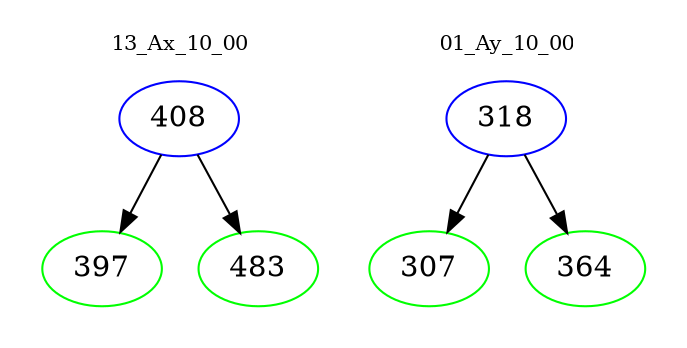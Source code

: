 digraph{
subgraph cluster_0 {
color = white
label = "13_Ax_10_00";
fontsize=10;
T0_408 [label="408", color="blue"]
T0_408 -> T0_397 [color="black"]
T0_397 [label="397", color="green"]
T0_408 -> T0_483 [color="black"]
T0_483 [label="483", color="green"]
}
subgraph cluster_1 {
color = white
label = "01_Ay_10_00";
fontsize=10;
T1_318 [label="318", color="blue"]
T1_318 -> T1_307 [color="black"]
T1_307 [label="307", color="green"]
T1_318 -> T1_364 [color="black"]
T1_364 [label="364", color="green"]
}
}
